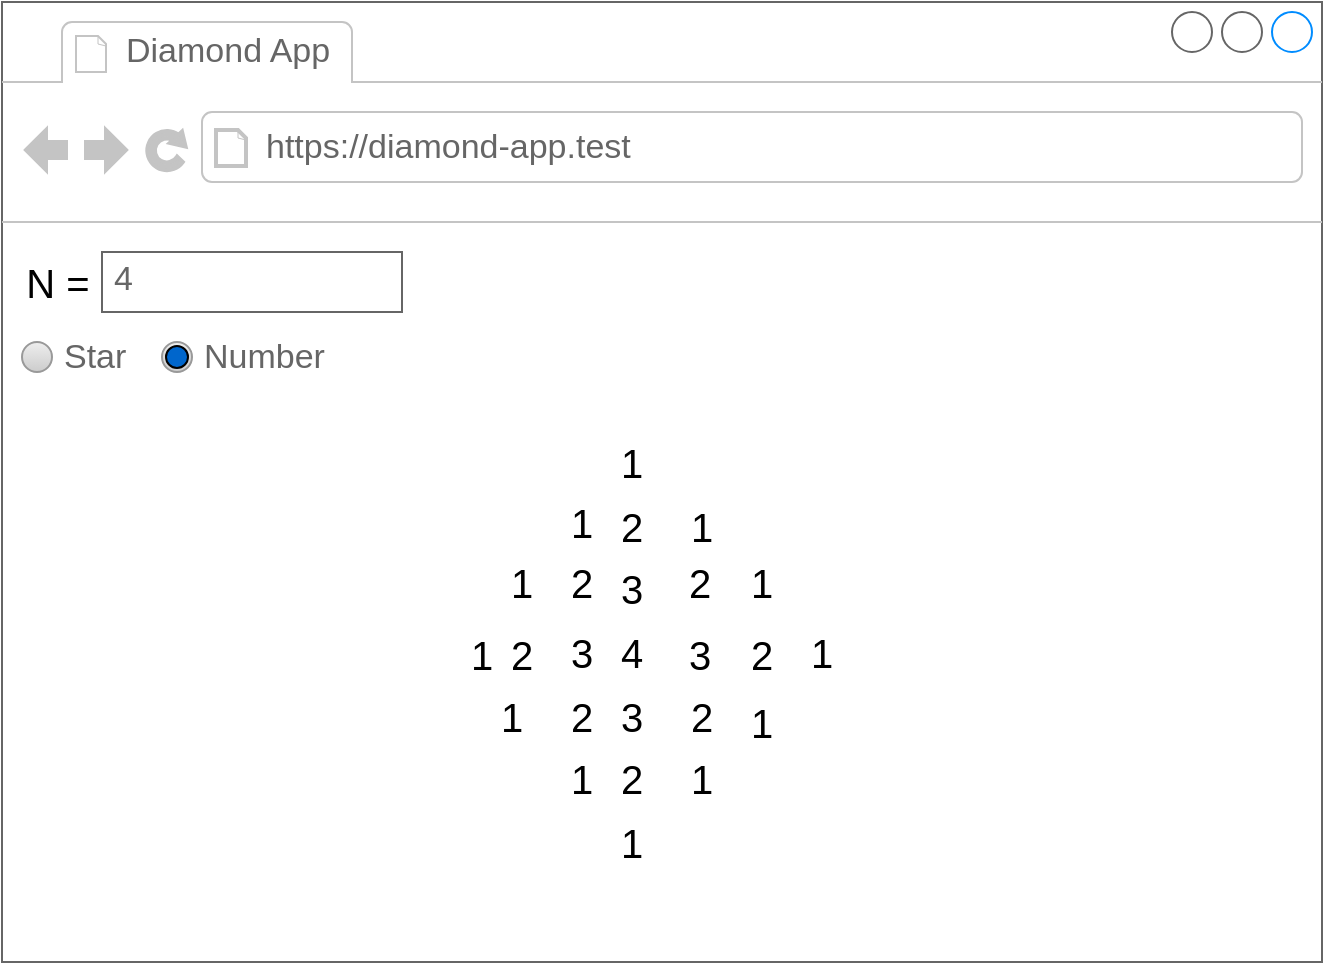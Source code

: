 <mxfile>
    <diagram id="KepxmrDaXjgCn9gpi1Mp" name="Page-1">
        <mxGraphModel dx="1148" dy="673" grid="1" gridSize="10" guides="1" tooltips="1" connect="1" arrows="1" fold="1" page="1" pageScale="1" pageWidth="850" pageHeight="1100" math="0" shadow="0">
            <root>
                <mxCell id="0"/>
                <mxCell id="1" parent="0"/>
                <mxCell id="4" value="" style="strokeWidth=1;shadow=0;dashed=0;align=center;html=1;shape=mxgraph.mockup.containers.browserWindow;rSize=0;strokeColor=#666666;strokeColor2=#008cff;strokeColor3=#c4c4c4;mainText=,;recursiveResize=0;" vertex="1" parent="1">
                    <mxGeometry x="130" y="130" width="660" height="480" as="geometry"/>
                </mxCell>
                <mxCell id="5" value="Diamond App" style="strokeWidth=1;shadow=0;dashed=0;align=center;html=1;shape=mxgraph.mockup.containers.anchor;fontSize=17;fontColor=#666666;align=left;" vertex="1" parent="4">
                    <mxGeometry x="60" y="12" width="110" height="26" as="geometry"/>
                </mxCell>
                <mxCell id="6" value="https://diamond-app.test" style="strokeWidth=1;shadow=0;dashed=0;align=center;html=1;shape=mxgraph.mockup.containers.anchor;rSize=0;fontSize=17;fontColor=#666666;align=left;" vertex="1" parent="4">
                    <mxGeometry x="130" y="60" width="250" height="26" as="geometry"/>
                </mxCell>
                <mxCell id="7" value="4" style="strokeWidth=1;shadow=0;dashed=0;align=center;html=1;shape=mxgraph.mockup.text.textBox;fontColor=#666666;align=left;fontSize=17;spacingLeft=4;spacingTop=-3;strokeColor=#666666;mainText=" vertex="1" parent="4">
                    <mxGeometry x="50" y="125" width="150" height="30" as="geometry"/>
                </mxCell>
                <mxCell id="8" value="Star" style="shape=ellipse;fillColor=#eeeeee;strokeColor=#999999;gradientColor=#cccccc;html=1;align=left;spacingLeft=4;fontSize=17;fontColor=#666666;labelPosition=right;shadow=0;" vertex="1" parent="4">
                    <mxGeometry x="10" y="170" width="15" height="15" as="geometry"/>
                </mxCell>
                <mxCell id="9" value="N =" style="text;html=1;strokeColor=none;fillColor=none;align=center;verticalAlign=middle;whiteSpace=wrap;rounded=0;fontSize=20;" vertex="1" parent="4">
                    <mxGeometry x="7.5" y="130" width="40" height="20" as="geometry"/>
                </mxCell>
                <mxCell id="11" value="Number" style="shape=ellipse;fillColor=#eeeeee;strokeColor=#999999;gradientColor=#cccccc;html=1;align=left;spacingLeft=4;fontSize=17;fontColor=#666666;labelPosition=right;shadow=0;" vertex="1" parent="4">
                    <mxGeometry x="80" y="170" width="15" height="15" as="geometry"/>
                </mxCell>
                <mxCell id="18" value="1" style="text;html=1;strokeColor=none;fillColor=none;align=center;verticalAlign=middle;whiteSpace=wrap;rounded=0;sketch=0;fontSize=20;" vertex="1" parent="4">
                    <mxGeometry x="295" y="220" width="40" height="20" as="geometry"/>
                </mxCell>
                <mxCell id="19" value="2" style="text;html=1;strokeColor=none;fillColor=none;align=center;verticalAlign=middle;whiteSpace=wrap;rounded=0;sketch=0;fontSize=20;" vertex="1" parent="4">
                    <mxGeometry x="295" y="252" width="40" height="20" as="geometry"/>
                </mxCell>
                <mxCell id="20" value="3" style="text;html=1;strokeColor=none;fillColor=none;align=center;verticalAlign=middle;whiteSpace=wrap;rounded=0;sketch=0;fontSize=20;" vertex="1" parent="4">
                    <mxGeometry x="295" y="283" width="40" height="20" as="geometry"/>
                </mxCell>
                <mxCell id="21" value="4" style="text;html=1;strokeColor=none;fillColor=none;align=center;verticalAlign=middle;whiteSpace=wrap;rounded=0;sketch=0;fontSize=20;" vertex="1" parent="4">
                    <mxGeometry x="295" y="315" width="40" height="20" as="geometry"/>
                </mxCell>
                <mxCell id="22" value="3" style="text;html=1;strokeColor=none;fillColor=none;align=center;verticalAlign=middle;whiteSpace=wrap;rounded=0;sketch=0;fontSize=20;" vertex="1" parent="4">
                    <mxGeometry x="295" y="347" width="40" height="20" as="geometry"/>
                </mxCell>
                <mxCell id="23" value="2" style="text;html=1;strokeColor=none;fillColor=none;align=center;verticalAlign=middle;whiteSpace=wrap;rounded=0;sketch=0;fontSize=20;" vertex="1" parent="4">
                    <mxGeometry x="295" y="378" width="40" height="20" as="geometry"/>
                </mxCell>
                <mxCell id="27" value="1" style="text;html=1;strokeColor=none;fillColor=none;align=center;verticalAlign=middle;whiteSpace=wrap;rounded=0;sketch=0;fontSize=20;" vertex="1" parent="4">
                    <mxGeometry x="390" y="315" width="40" height="20" as="geometry"/>
                </mxCell>
                <mxCell id="29" value="3" style="text;html=1;strokeColor=none;fillColor=none;align=center;verticalAlign=middle;whiteSpace=wrap;rounded=0;sketch=0;fontSize=20;" vertex="1" parent="4">
                    <mxGeometry x="270" y="315" width="40" height="20" as="geometry"/>
                </mxCell>
                <mxCell id="36" value="1" style="text;html=1;strokeColor=none;fillColor=none;align=center;verticalAlign=middle;whiteSpace=wrap;rounded=0;sketch=0;fontSize=20;" vertex="1" parent="4">
                    <mxGeometry x="330" y="252" width="40" height="20" as="geometry"/>
                </mxCell>
                <mxCell id="39" value="1" style="text;html=1;strokeColor=none;fillColor=none;align=center;verticalAlign=middle;whiteSpace=wrap;rounded=0;sketch=0;fontSize=20;" vertex="1" parent="4">
                    <mxGeometry x="235" y="347" width="40" height="20" as="geometry"/>
                </mxCell>
                <mxCell id="40" value="1" style="text;html=1;strokeColor=none;fillColor=none;align=center;verticalAlign=middle;whiteSpace=wrap;rounded=0;sketch=0;fontSize=20;" vertex="1" parent="4">
                    <mxGeometry x="270" y="378" width="40" height="20" as="geometry"/>
                </mxCell>
                <mxCell id="41" value="2" style="text;html=1;strokeColor=none;fillColor=none;align=center;verticalAlign=middle;whiteSpace=wrap;rounded=0;sketch=0;fontSize=20;" vertex="1" parent="4">
                    <mxGeometry x="270" y="347" width="40" height="20" as="geometry"/>
                </mxCell>
                <mxCell id="42" value="2" style="text;html=1;strokeColor=none;fillColor=none;align=center;verticalAlign=middle;whiteSpace=wrap;rounded=0;sketch=0;fontSize=20;" vertex="1" parent="4">
                    <mxGeometry x="330" y="347" width="40" height="20" as="geometry"/>
                </mxCell>
                <mxCell id="43" value="1" style="text;html=1;strokeColor=none;fillColor=none;align=center;verticalAlign=middle;whiteSpace=wrap;rounded=0;sketch=0;fontSize=20;" vertex="1" parent="4">
                    <mxGeometry x="330" y="378" width="40" height="20" as="geometry"/>
                </mxCell>
                <mxCell id="16" value="" style="ellipse;whiteSpace=wrap;html=1;aspect=fixed;sketch=0;fontSize=20;fillColor=#0066CC;gradientColor=#0066CC;" vertex="1" parent="1">
                    <mxGeometry x="212" y="302" width="11" height="11" as="geometry"/>
                </mxCell>
                <mxCell id="24" value="1" style="text;html=1;strokeColor=none;fillColor=none;align=center;verticalAlign=middle;whiteSpace=wrap;rounded=0;sketch=0;fontSize=20;" vertex="1" parent="1">
                    <mxGeometry x="425" y="540" width="40" height="20" as="geometry"/>
                </mxCell>
                <mxCell id="25" value="3" style="text;html=1;strokeColor=none;fillColor=none;align=center;verticalAlign=middle;whiteSpace=wrap;rounded=0;sketch=0;fontSize=20;" vertex="1" parent="1">
                    <mxGeometry x="459" y="446" width="40" height="20" as="geometry"/>
                </mxCell>
                <mxCell id="26" value="2" style="text;html=1;strokeColor=none;fillColor=none;align=center;verticalAlign=middle;whiteSpace=wrap;rounded=0;sketch=0;fontSize=20;" vertex="1" parent="1">
                    <mxGeometry x="490" y="446" width="40" height="20" as="geometry"/>
                </mxCell>
                <mxCell id="30" value="2" style="text;html=1;strokeColor=none;fillColor=none;align=center;verticalAlign=middle;whiteSpace=wrap;rounded=0;sketch=0;fontSize=20;" vertex="1" parent="1">
                    <mxGeometry x="370" y="446" width="40" height="20" as="geometry"/>
                </mxCell>
                <mxCell id="31" value="1" style="text;html=1;strokeColor=none;fillColor=none;align=center;verticalAlign=middle;whiteSpace=wrap;rounded=0;sketch=0;fontSize=20;" vertex="1" parent="1">
                    <mxGeometry x="350" y="446" width="40" height="20" as="geometry"/>
                </mxCell>
                <mxCell id="32" value="1" style="text;html=1;strokeColor=none;fillColor=none;align=center;verticalAlign=middle;whiteSpace=wrap;rounded=0;sketch=0;fontSize=20;" vertex="1" parent="1">
                    <mxGeometry x="400" y="380" width="40" height="20" as="geometry"/>
                </mxCell>
                <mxCell id="33" value="1" style="text;html=1;strokeColor=none;fillColor=none;align=center;verticalAlign=middle;whiteSpace=wrap;rounded=0;sketch=0;fontSize=20;" vertex="1" parent="1">
                    <mxGeometry x="370" y="410" width="40" height="20" as="geometry"/>
                </mxCell>
                <mxCell id="34" value="2" style="text;html=1;strokeColor=none;fillColor=none;align=center;verticalAlign=middle;whiteSpace=wrap;rounded=0;sketch=0;fontSize=20;" vertex="1" parent="1">
                    <mxGeometry x="400" y="410" width="40" height="20" as="geometry"/>
                </mxCell>
                <mxCell id="35" value="2" style="text;html=1;strokeColor=none;fillColor=none;align=center;verticalAlign=middle;whiteSpace=wrap;rounded=0;sketch=0;fontSize=20;" vertex="1" parent="1">
                    <mxGeometry x="459" y="410" width="40" height="20" as="geometry"/>
                </mxCell>
                <mxCell id="37" value="1" style="text;html=1;strokeColor=none;fillColor=none;align=center;verticalAlign=middle;whiteSpace=wrap;rounded=0;sketch=0;fontSize=20;" vertex="1" parent="1">
                    <mxGeometry x="490" y="410" width="40" height="20" as="geometry"/>
                </mxCell>
                <mxCell id="44" value="1" style="text;html=1;strokeColor=none;fillColor=none;align=center;verticalAlign=middle;whiteSpace=wrap;rounded=0;sketch=0;fontSize=20;" vertex="1" parent="1">
                    <mxGeometry x="490" y="480" width="40" height="20" as="geometry"/>
                </mxCell>
            </root>
        </mxGraphModel>
    </diagram>
</mxfile>